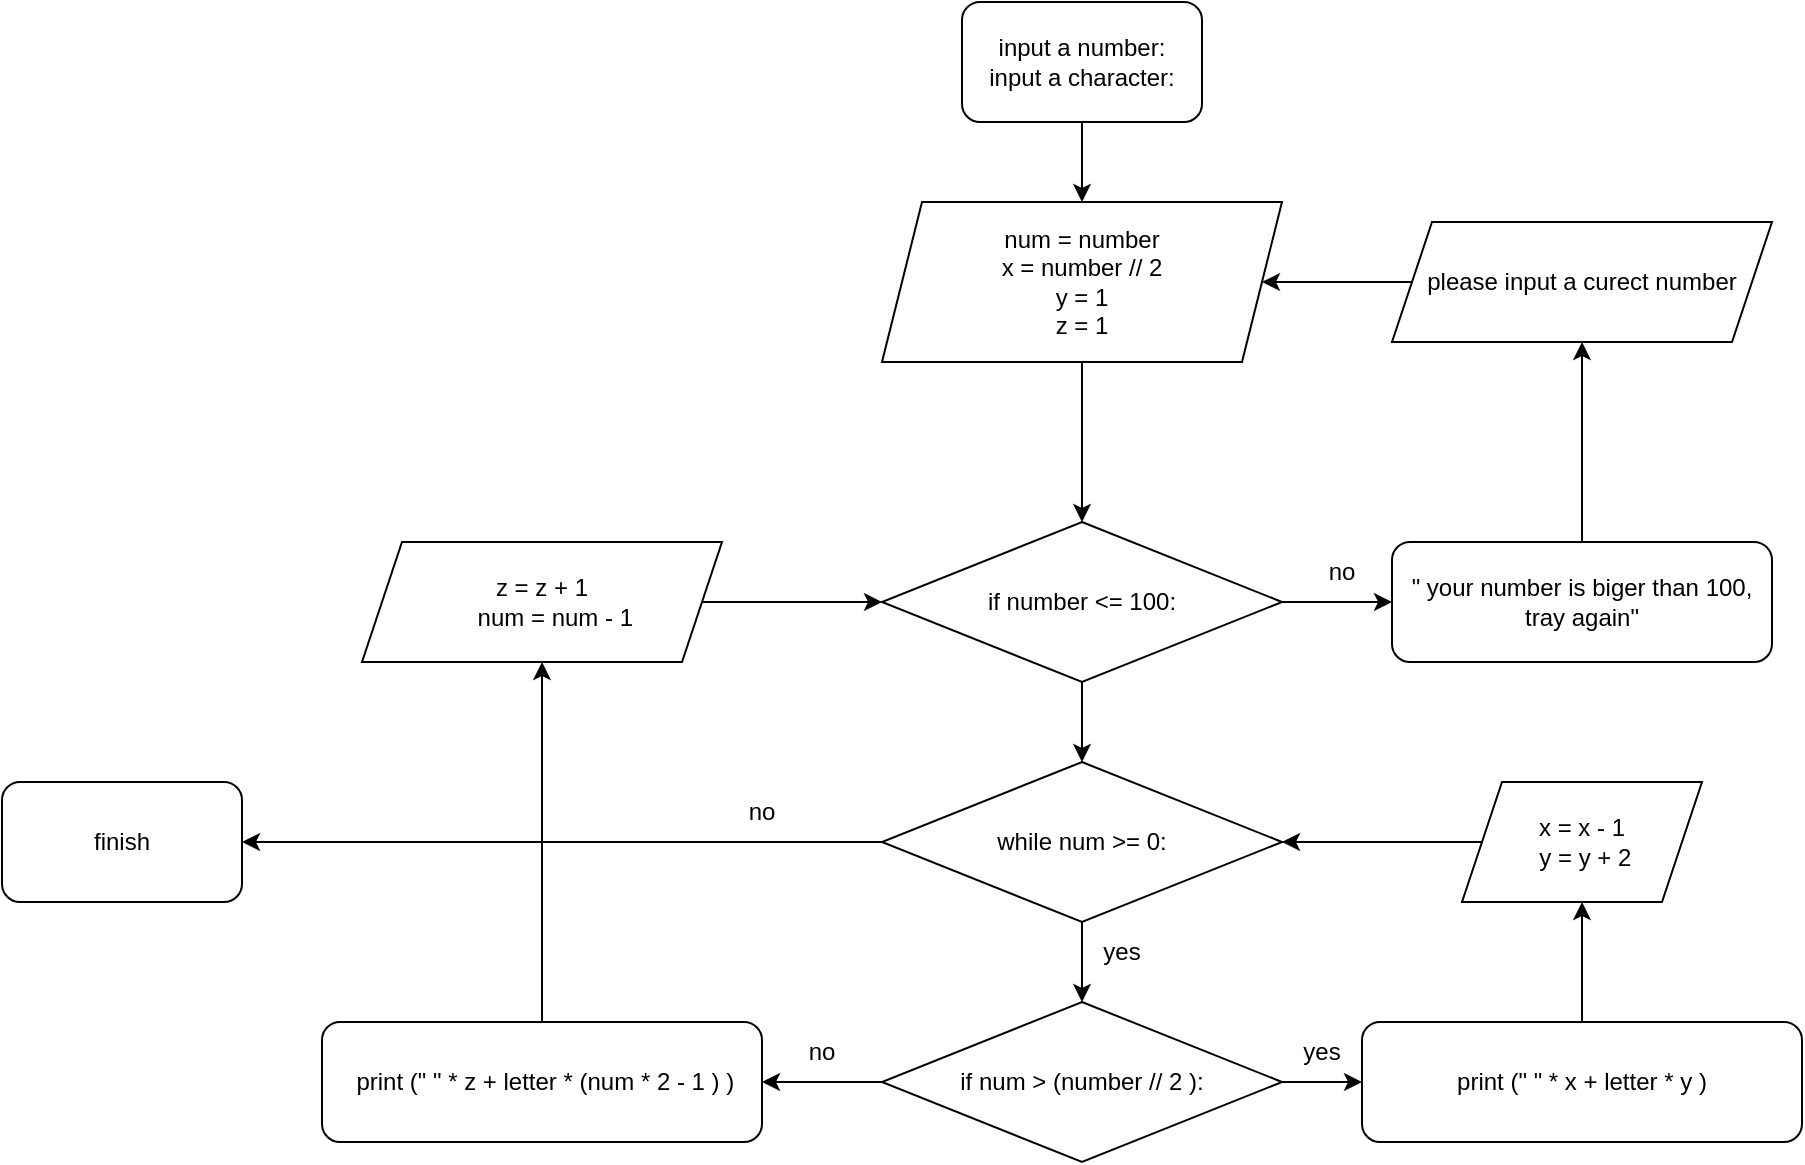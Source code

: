 <mxfile version="20.8.20" type="github">
  <diagram id="C5RBs43oDa-KdzZeNtuy" name="Page-1">
    <mxGraphModel dx="2261" dy="774" grid="1" gridSize="10" guides="1" tooltips="1" connect="1" arrows="1" fold="1" page="1" pageScale="1" pageWidth="827" pageHeight="1169" math="0" shadow="0">
      <root>
        <mxCell id="WIyWlLk6GJQsqaUBKTNV-0" />
        <mxCell id="WIyWlLk6GJQsqaUBKTNV-1" parent="WIyWlLk6GJQsqaUBKTNV-0" />
        <mxCell id="wd1fsF2Kw38ytX1XZQRi-16" value="" style="edgeStyle=orthogonalEdgeStyle;rounded=0;orthogonalLoop=1;jettySize=auto;html=1;" edge="1" parent="WIyWlLk6GJQsqaUBKTNV-1" source="wd1fsF2Kw38ytX1XZQRi-0" target="wd1fsF2Kw38ytX1XZQRi-1">
          <mxGeometry relative="1" as="geometry" />
        </mxCell>
        <mxCell id="wd1fsF2Kw38ytX1XZQRi-0" value="&lt;div&gt;input a number: &lt;br&gt;&lt;/div&gt;&lt;div&gt;input a character:&lt;br&gt;&lt;/div&gt;" style="rounded=1;whiteSpace=wrap;html=1;" vertex="1" parent="WIyWlLk6GJQsqaUBKTNV-1">
          <mxGeometry x="280" y="40" width="120" height="60" as="geometry" />
        </mxCell>
        <mxCell id="wd1fsF2Kw38ytX1XZQRi-12" value="" style="edgeStyle=orthogonalEdgeStyle;rounded=0;orthogonalLoop=1;jettySize=auto;html=1;" edge="1" parent="WIyWlLk6GJQsqaUBKTNV-1" source="wd1fsF2Kw38ytX1XZQRi-1" target="wd1fsF2Kw38ytX1XZQRi-2">
          <mxGeometry relative="1" as="geometry" />
        </mxCell>
        <mxCell id="wd1fsF2Kw38ytX1XZQRi-1" value="&lt;div&gt;num = number&lt;/div&gt;&lt;div&gt;x = number // 2&lt;br&gt;y = 1&lt;br&gt;z = 1&lt;br&gt;&lt;/div&gt;" style="shape=parallelogram;perimeter=parallelogramPerimeter;whiteSpace=wrap;html=1;fixedSize=1;" vertex="1" parent="WIyWlLk6GJQsqaUBKTNV-1">
          <mxGeometry x="240" y="140" width="200" height="80" as="geometry" />
        </mxCell>
        <mxCell id="wd1fsF2Kw38ytX1XZQRi-9" value="" style="edgeStyle=orthogonalEdgeStyle;rounded=0;orthogonalLoop=1;jettySize=auto;html=1;" edge="1" parent="WIyWlLk6GJQsqaUBKTNV-1" source="wd1fsF2Kw38ytX1XZQRi-2" target="wd1fsF2Kw38ytX1XZQRi-3">
          <mxGeometry relative="1" as="geometry" />
        </mxCell>
        <mxCell id="wd1fsF2Kw38ytX1XZQRi-26" value="" style="edgeStyle=orthogonalEdgeStyle;rounded=0;orthogonalLoop=1;jettySize=auto;html=1;" edge="1" parent="WIyWlLk6GJQsqaUBKTNV-1" source="wd1fsF2Kw38ytX1XZQRi-2" target="wd1fsF2Kw38ytX1XZQRi-24">
          <mxGeometry relative="1" as="geometry" />
        </mxCell>
        <mxCell id="wd1fsF2Kw38ytX1XZQRi-2" value="if number &amp;lt;= 100:" style="rhombus;whiteSpace=wrap;html=1;" vertex="1" parent="WIyWlLk6GJQsqaUBKTNV-1">
          <mxGeometry x="240" y="300" width="200" height="80" as="geometry" />
        </mxCell>
        <mxCell id="wd1fsF2Kw38ytX1XZQRi-10" value="" style="edgeStyle=orthogonalEdgeStyle;rounded=0;orthogonalLoop=1;jettySize=auto;html=1;" edge="1" parent="WIyWlLk6GJQsqaUBKTNV-1" source="wd1fsF2Kw38ytX1XZQRi-3" target="wd1fsF2Kw38ytX1XZQRi-4">
          <mxGeometry relative="1" as="geometry" />
        </mxCell>
        <mxCell id="wd1fsF2Kw38ytX1XZQRi-40" value="" style="edgeStyle=orthogonalEdgeStyle;rounded=0;orthogonalLoop=1;jettySize=auto;html=1;" edge="1" parent="WIyWlLk6GJQsqaUBKTNV-1" source="wd1fsF2Kw38ytX1XZQRi-3" target="wd1fsF2Kw38ytX1XZQRi-39">
          <mxGeometry relative="1" as="geometry" />
        </mxCell>
        <mxCell id="wd1fsF2Kw38ytX1XZQRi-3" value="while num &amp;gt;= 0:" style="rhombus;whiteSpace=wrap;html=1;" vertex="1" parent="WIyWlLk6GJQsqaUBKTNV-1">
          <mxGeometry x="240" y="420" width="200" height="80" as="geometry" />
        </mxCell>
        <mxCell id="wd1fsF2Kw38ytX1XZQRi-21" value="" style="edgeStyle=orthogonalEdgeStyle;rounded=0;orthogonalLoop=1;jettySize=auto;html=1;" edge="1" parent="WIyWlLk6GJQsqaUBKTNV-1" source="wd1fsF2Kw38ytX1XZQRi-4" target="wd1fsF2Kw38ytX1XZQRi-5">
          <mxGeometry relative="1" as="geometry" />
        </mxCell>
        <mxCell id="wd1fsF2Kw38ytX1XZQRi-30" value="" style="edgeStyle=orthogonalEdgeStyle;rounded=0;orthogonalLoop=1;jettySize=auto;html=1;" edge="1" parent="WIyWlLk6GJQsqaUBKTNV-1" source="wd1fsF2Kw38ytX1XZQRi-4" target="wd1fsF2Kw38ytX1XZQRi-6">
          <mxGeometry relative="1" as="geometry" />
        </mxCell>
        <mxCell id="wd1fsF2Kw38ytX1XZQRi-4" value="if num &amp;gt; (number // 2 ):" style="rhombus;whiteSpace=wrap;html=1;" vertex="1" parent="WIyWlLk6GJQsqaUBKTNV-1">
          <mxGeometry x="240" y="540" width="200" height="80" as="geometry" />
        </mxCell>
        <mxCell id="wd1fsF2Kw38ytX1XZQRi-22" value="" style="edgeStyle=orthogonalEdgeStyle;rounded=0;orthogonalLoop=1;jettySize=auto;html=1;" edge="1" parent="WIyWlLk6GJQsqaUBKTNV-1" source="wd1fsF2Kw38ytX1XZQRi-5" target="wd1fsF2Kw38ytX1XZQRi-17">
          <mxGeometry relative="1" as="geometry" />
        </mxCell>
        <mxCell id="wd1fsF2Kw38ytX1XZQRi-5" value="print (&quot; &quot; * x + letter * y )" style="rounded=1;whiteSpace=wrap;html=1;" vertex="1" parent="WIyWlLk6GJQsqaUBKTNV-1">
          <mxGeometry x="480" y="550" width="220" height="60" as="geometry" />
        </mxCell>
        <mxCell id="wd1fsF2Kw38ytX1XZQRi-6" value="&amp;nbsp;print (&quot; &quot; * z + letter * (num * 2 - 1 ) )" style="rounded=1;whiteSpace=wrap;html=1;" vertex="1" parent="WIyWlLk6GJQsqaUBKTNV-1">
          <mxGeometry x="-40" y="550" width="220" height="60" as="geometry" />
        </mxCell>
        <mxCell id="wd1fsF2Kw38ytX1XZQRi-23" value="" style="edgeStyle=orthogonalEdgeStyle;rounded=0;orthogonalLoop=1;jettySize=auto;html=1;" edge="1" parent="WIyWlLk6GJQsqaUBKTNV-1" source="wd1fsF2Kw38ytX1XZQRi-17" target="wd1fsF2Kw38ytX1XZQRi-3">
          <mxGeometry relative="1" as="geometry" />
        </mxCell>
        <mxCell id="wd1fsF2Kw38ytX1XZQRi-17" value="x = x - 1&lt;br&gt;&amp;nbsp;y = y + 2" style="shape=parallelogram;perimeter=parallelogramPerimeter;whiteSpace=wrap;html=1;fixedSize=1;" vertex="1" parent="WIyWlLk6GJQsqaUBKTNV-1">
          <mxGeometry x="530" y="430" width="120" height="60" as="geometry" />
        </mxCell>
        <mxCell id="wd1fsF2Kw38ytX1XZQRi-36" value="" style="edgeStyle=orthogonalEdgeStyle;rounded=0;orthogonalLoop=1;jettySize=auto;html=1;entryX=0.5;entryY=1;entryDx=0;entryDy=0;" edge="1" parent="WIyWlLk6GJQsqaUBKTNV-1" source="wd1fsF2Kw38ytX1XZQRi-24" target="wd1fsF2Kw38ytX1XZQRi-37">
          <mxGeometry relative="1" as="geometry">
            <mxPoint x="590" y="230" as="targetPoint" />
          </mxGeometry>
        </mxCell>
        <mxCell id="wd1fsF2Kw38ytX1XZQRi-24" value="&quot; your number is biger than 100, tray again&quot;" style="rounded=1;whiteSpace=wrap;html=1;" vertex="1" parent="WIyWlLk6GJQsqaUBKTNV-1">
          <mxGeometry x="495" y="310" width="190" height="60" as="geometry" />
        </mxCell>
        <mxCell id="wd1fsF2Kw38ytX1XZQRi-32" value="" style="edgeStyle=orthogonalEdgeStyle;rounded=0;orthogonalLoop=1;jettySize=auto;html=1;" edge="1" parent="WIyWlLk6GJQsqaUBKTNV-1" source="wd1fsF2Kw38ytX1XZQRi-31" target="wd1fsF2Kw38ytX1XZQRi-2">
          <mxGeometry relative="1" as="geometry" />
        </mxCell>
        <mxCell id="wd1fsF2Kw38ytX1XZQRi-31" value="z = z + 1&lt;br&gt;&amp;nbsp;&amp;nbsp;&amp;nbsp; num = num - 1" style="shape=parallelogram;perimeter=parallelogramPerimeter;whiteSpace=wrap;html=1;fixedSize=1;" vertex="1" parent="WIyWlLk6GJQsqaUBKTNV-1">
          <mxGeometry x="-20" y="310" width="180" height="60" as="geometry" />
        </mxCell>
        <mxCell id="wd1fsF2Kw38ytX1XZQRi-33" value="" style="endArrow=classic;html=1;rounded=0;exitX=0.5;exitY=0;exitDx=0;exitDy=0;entryX=0.5;entryY=1;entryDx=0;entryDy=0;" edge="1" parent="WIyWlLk6GJQsqaUBKTNV-1" source="wd1fsF2Kw38ytX1XZQRi-6" target="wd1fsF2Kw38ytX1XZQRi-31">
          <mxGeometry width="50" height="50" relative="1" as="geometry">
            <mxPoint x="420" y="420" as="sourcePoint" />
            <mxPoint x="470" y="370" as="targetPoint" />
          </mxGeometry>
        </mxCell>
        <mxCell id="wd1fsF2Kw38ytX1XZQRi-38" value="" style="edgeStyle=orthogonalEdgeStyle;rounded=0;orthogonalLoop=1;jettySize=auto;html=1;" edge="1" parent="WIyWlLk6GJQsqaUBKTNV-1" source="wd1fsF2Kw38ytX1XZQRi-37" target="wd1fsF2Kw38ytX1XZQRi-1">
          <mxGeometry relative="1" as="geometry" />
        </mxCell>
        <mxCell id="wd1fsF2Kw38ytX1XZQRi-37" value="please input a curect number" style="shape=parallelogram;perimeter=parallelogramPerimeter;whiteSpace=wrap;html=1;fixedSize=1;" vertex="1" parent="WIyWlLk6GJQsqaUBKTNV-1">
          <mxGeometry x="495" y="150" width="190" height="60" as="geometry" />
        </mxCell>
        <mxCell id="wd1fsF2Kw38ytX1XZQRi-39" value="finish" style="rounded=1;whiteSpace=wrap;html=1;" vertex="1" parent="WIyWlLk6GJQsqaUBKTNV-1">
          <mxGeometry x="-200" y="430" width="120" height="60" as="geometry" />
        </mxCell>
        <mxCell id="wd1fsF2Kw38ytX1XZQRi-41" value="no" style="text;html=1;strokeColor=none;fillColor=none;align=center;verticalAlign=middle;whiteSpace=wrap;rounded=0;" vertex="1" parent="WIyWlLk6GJQsqaUBKTNV-1">
          <mxGeometry x="440" y="310" width="60" height="30" as="geometry" />
        </mxCell>
        <mxCell id="wd1fsF2Kw38ytX1XZQRi-42" value="no" style="text;html=1;strokeColor=none;fillColor=none;align=center;verticalAlign=middle;whiteSpace=wrap;rounded=0;" vertex="1" parent="WIyWlLk6GJQsqaUBKTNV-1">
          <mxGeometry x="180" y="550" width="60" height="30" as="geometry" />
        </mxCell>
        <mxCell id="wd1fsF2Kw38ytX1XZQRi-44" value="no" style="text;html=1;strokeColor=none;fillColor=none;align=center;verticalAlign=middle;whiteSpace=wrap;rounded=0;" vertex="1" parent="WIyWlLk6GJQsqaUBKTNV-1">
          <mxGeometry x="150" y="430" width="60" height="30" as="geometry" />
        </mxCell>
        <mxCell id="wd1fsF2Kw38ytX1XZQRi-45" value="yes" style="text;html=1;strokeColor=none;fillColor=none;align=center;verticalAlign=middle;whiteSpace=wrap;rounded=0;" vertex="1" parent="WIyWlLk6GJQsqaUBKTNV-1">
          <mxGeometry x="330" y="500" width="60" height="30" as="geometry" />
        </mxCell>
        <mxCell id="wd1fsF2Kw38ytX1XZQRi-47" value="yes" style="text;html=1;strokeColor=none;fillColor=none;align=center;verticalAlign=middle;whiteSpace=wrap;rounded=0;" vertex="1" parent="WIyWlLk6GJQsqaUBKTNV-1">
          <mxGeometry x="430" y="550" width="60" height="30" as="geometry" />
        </mxCell>
      </root>
    </mxGraphModel>
  </diagram>
</mxfile>
